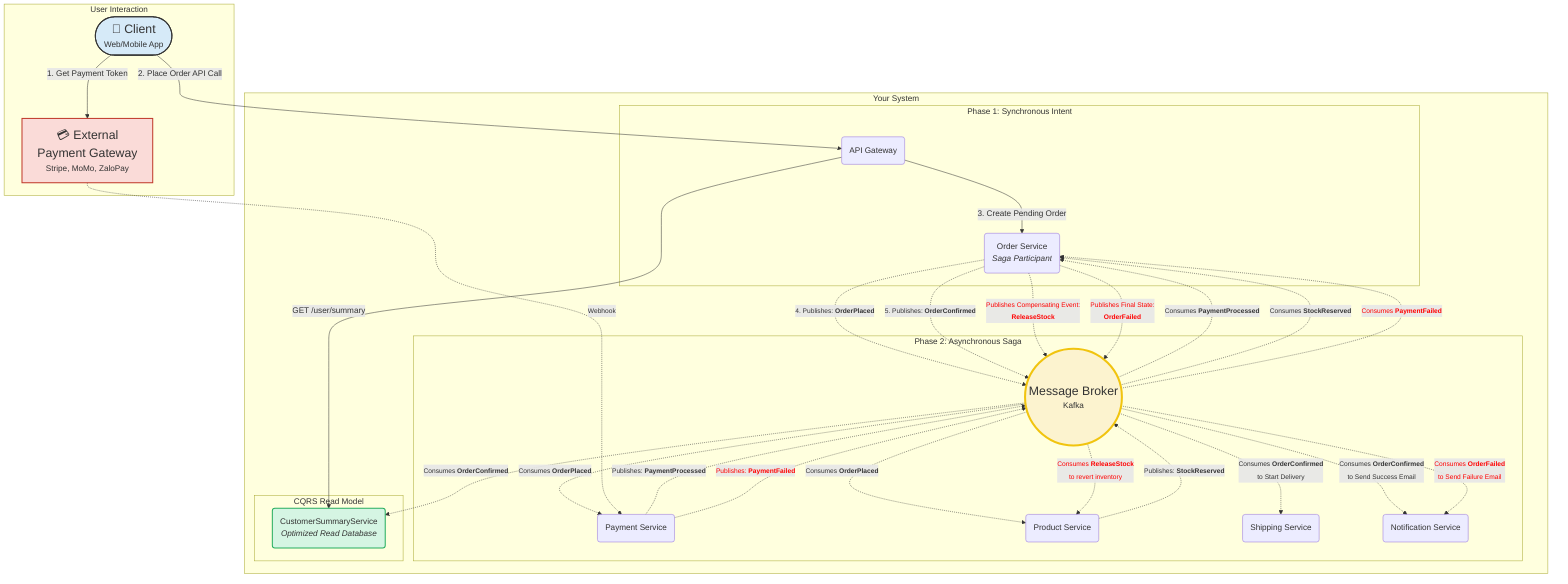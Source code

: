 %% E-commerce Microservices Architecture - Including Failure & Compensation Path
graph TD
    subgraph User Interaction
        Client([<font size=5>📱 Client</font><br>Web/Mobile App])
        PaymentGateway[<font size=5>💳 External<br>Payment Gateway</font><br>Stripe, MoMo, ZaloPay]
    end

    subgraph Your System
        APIGateway(API Gateway)

        subgraph "Phase 1: Synchronous Intent"
            Client -- "2. Place Order API Call" --> APIGateway
            APIGateway -- "3. Create Pending Order" --> OrderService
        end

        subgraph "Phase 2: Asynchronous Saga"
            Broker((<font size=5>Message Broker</font><br>Kafka))
            OrderService(Order Service<br><i>Saga Participant</i>)
            PaymentService(Payment Service)
            ProductService(Product Service)
            ShippingService(Shipping Service)
            NotificationService(Notification Service)
        end
        
        subgraph "CQRS Read Model"
            CustomerSummaryService(CustomerSummaryService<br><i>Optimized Read Database</i>)
        end
    end

    %% -- SUCCESS PATH --
    %% 1. Payment Intent & Saga Initiation
    Client -- "1. Get Payment Token" --> PaymentGateway
    OrderService -.->|"<font size=2>4. Publishes: <b>OrderPlaced</b></font>"| Broker
    
    %% 2. Parallel Processing
    Broker -.->|"<font size=2>Consumes <b>OrderPlaced</b></font>"| PaymentService
    Broker -.->|"<font size=2>Consumes <b>OrderPlaced</b></font>"| ProductService
    PaymentGateway -.->|"<font size=2>Webhook</font>"| PaymentService
    
    %% 3. Saga Continues (Success)
    PaymentService -.->|"<font size=2>Publishes: <b>PaymentProcessed</b></font>"| Broker
    ProductService -.->|"<font size=2>Publishes: <b>StockReserved</b></font>"| Broker
    
    %% 4. Saga Finalization (Success)
    Broker -.->|"<font size=2>Consumes <b>PaymentProcessed</b></font>"| OrderService
    Broker -.->|"<font size=2>Consumes <b>StockReserved</b></font>"| OrderService
    OrderService -.->|"<font size=2>5. Publishes: <b>OrderConfirmed</b></font>"| Broker
    
    %% 5. Downstream Consumers (Success)
    Broker -.->|"<font size=2>Consumes <b>OrderConfirmed</b><br>to Start Delivery</font>"| ShippingService
    Broker -.->|"<font size=2>Consumes <b>OrderConfirmed</b><br>to Send Success Email</font>"| NotificationService
    Broker -.->|"<font size=2>Consumes <b>OrderConfirmed</b></font>"| CustomerSummaryService
    APIGateway -- "GET /user/summary" --> CustomerSummaryService

    %% -- FAILURE & COMPENSATION PATH --
    %% A. Payment Fails
    PaymentService -.->|"<font color=red size=2>Publishes: <b>PaymentFailed</b></font>"| Broker

    %% B. Order Service handles the failure
    Broker -.->|"<font color=red size=2>Consumes <b>PaymentFailed</b></font>"| OrderService

    %% C. Order Service initiates Compensation
    OrderService -.->|"<font color=red size=2>Publishes Compensating Event:<br><b>ReleaseStock</b></font>"| Broker
    OrderService -.->|"<font color=red size=2>Publishes Final State:<br><b>OrderFailed</b></font>"| Broker

    %% D. Services react to compensation and failure
    Broker -.->|"<font color=red size=2>Consumes <b>ReleaseStock</b><br>to revert inventory</font>"| ProductService
    Broker -.->|"<font color=red size=2>Consumes <b>OrderFailed</b><br>to Send Failure Email</font>"| NotificationService
    
    %% Styling
    style Client fill:#D6EAF8,stroke:#333,stroke-width:2px
    style PaymentGateway fill:#FADBD8,stroke:#C0392B,stroke-width:2px
    style Broker fill:#FCF3CF,stroke:#F1C40F,stroke-width:4px
    style CustomerSummaryService fill:#D5F5E3,stroke:#27AE60,stroke-width:2px